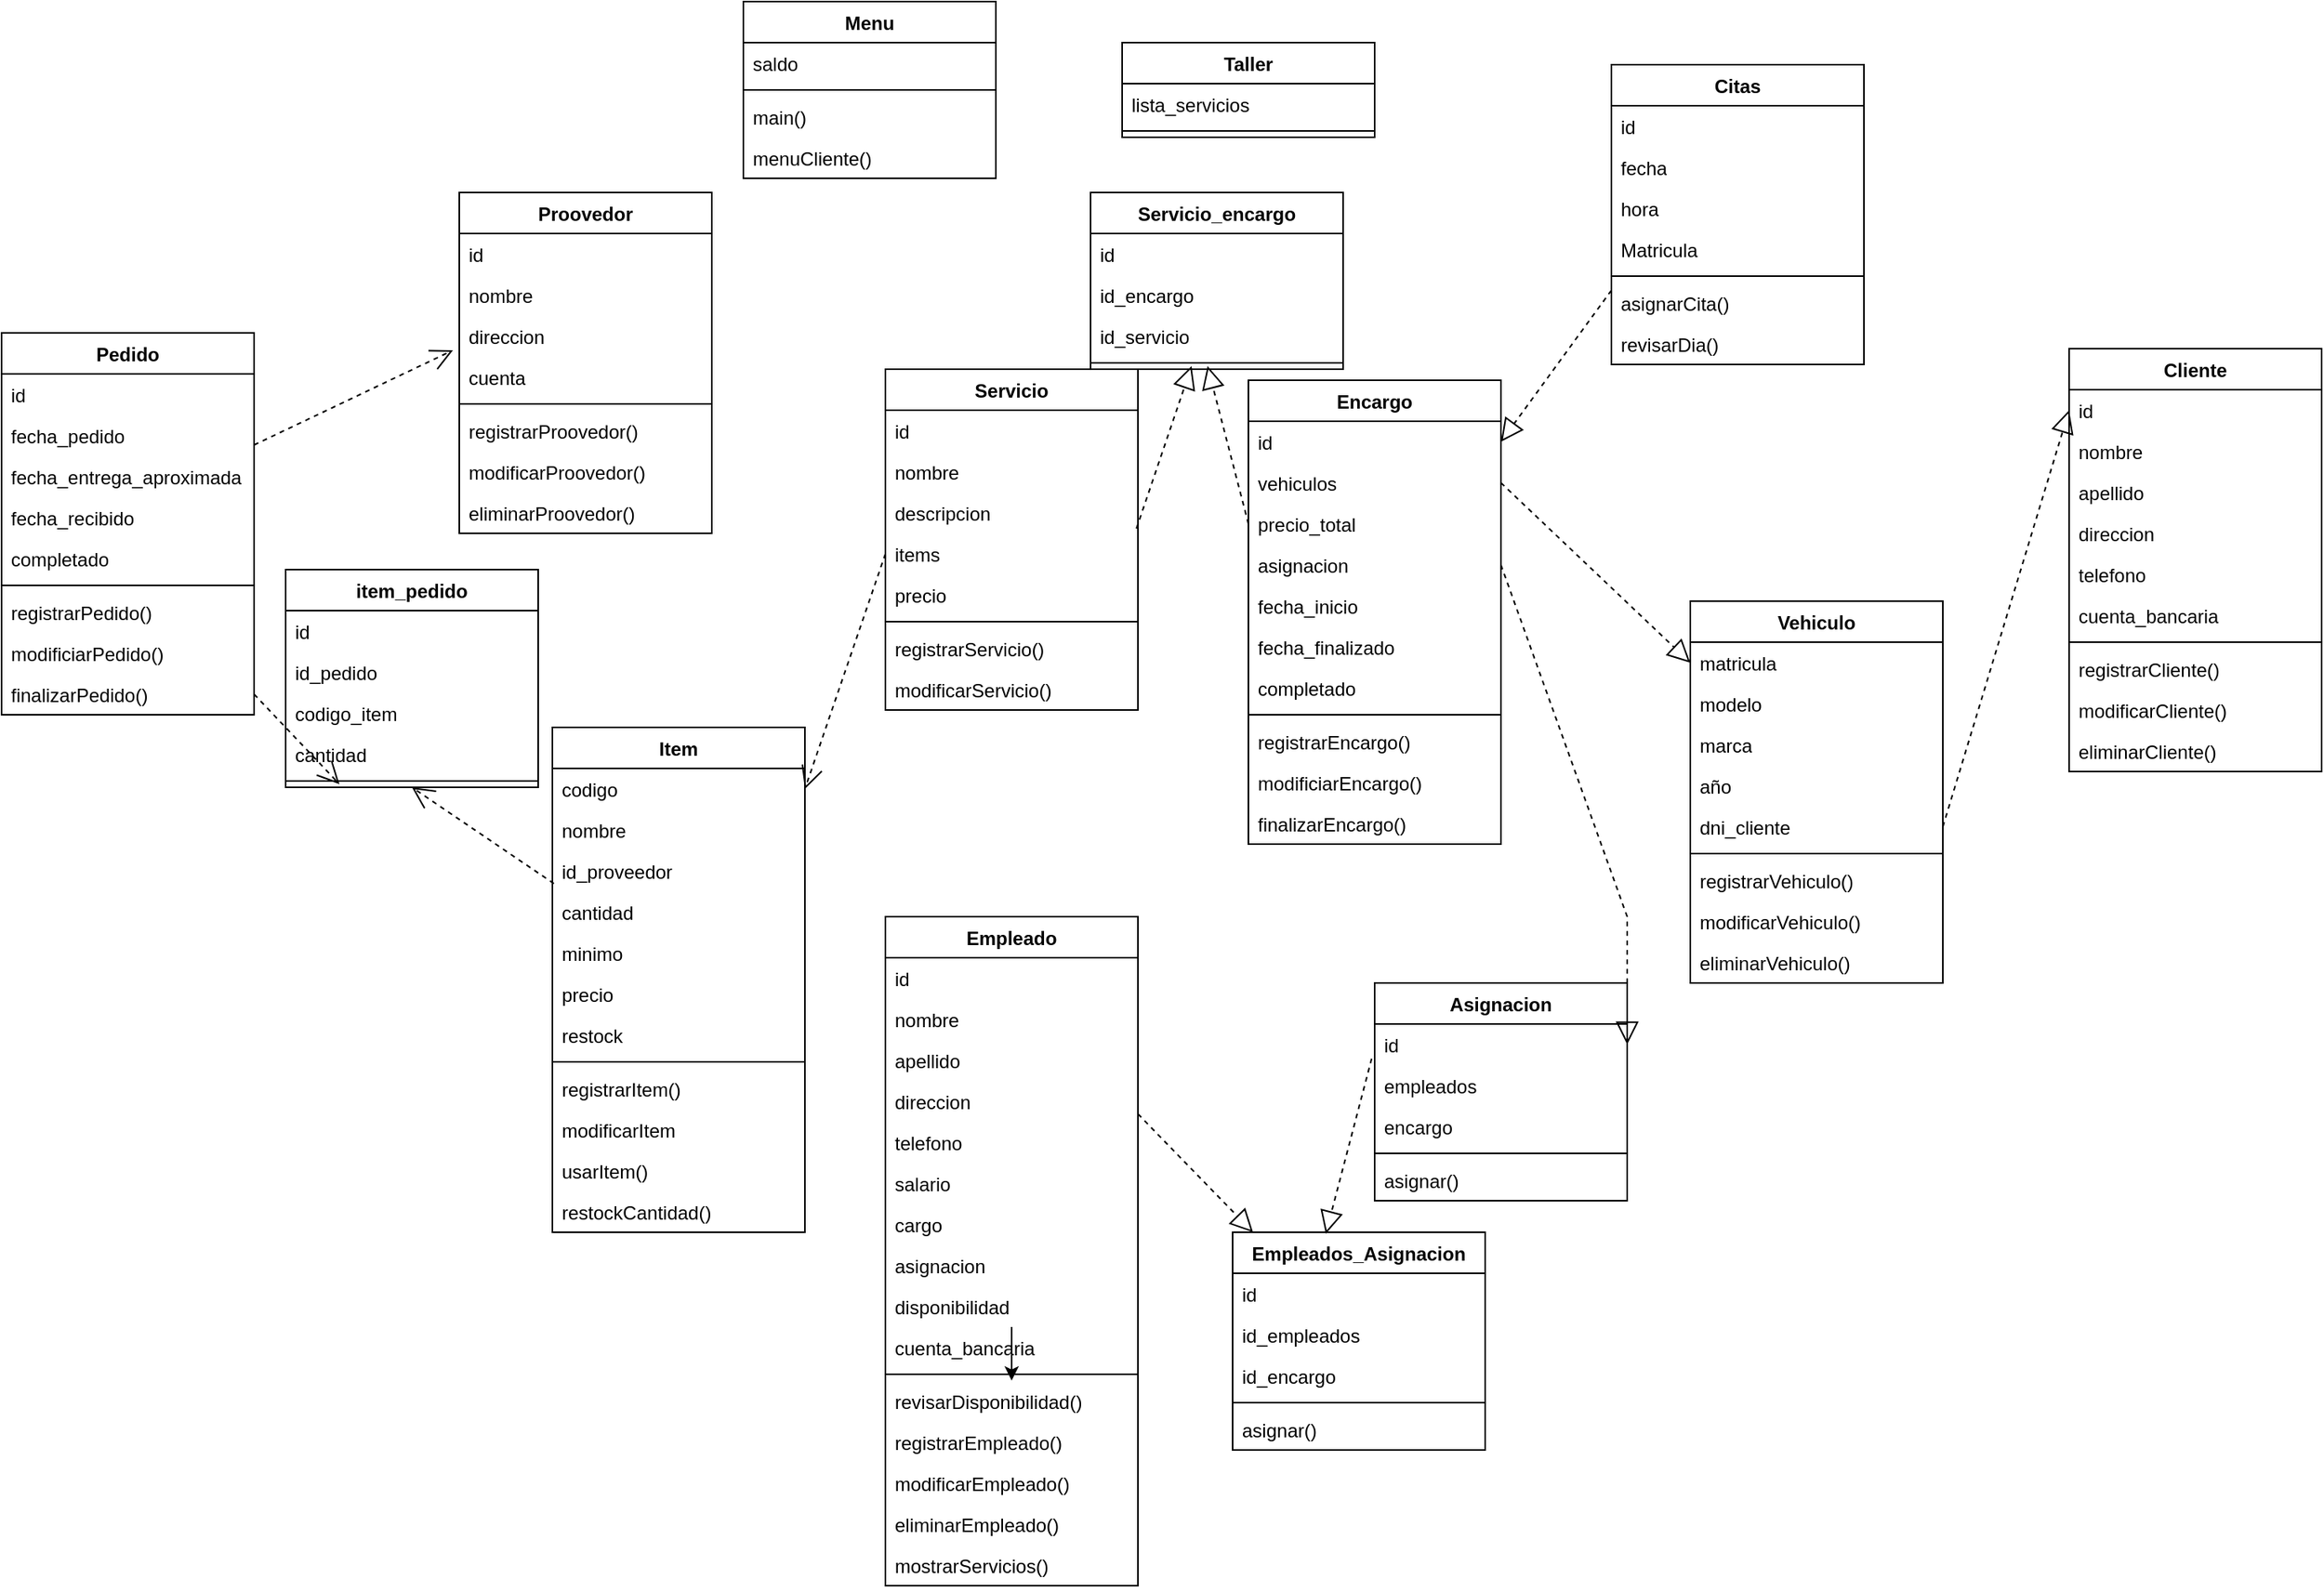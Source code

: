 <mxfile>
    <diagram name="Página-1" id="JYMBRxukb9sOUtLyIfKU">
        <mxGraphModel dx="1341" dy="1688" grid="1" gridSize="10" guides="1" tooltips="1" connect="1" arrows="1" fold="1" page="1" pageScale="1" pageWidth="850" pageHeight="1100" math="0" shadow="0">
            <root>
                <mxCell id="0"/>
                <mxCell id="1" parent="0"/>
                <mxCell id="yncLo9RyE75Em7LGXisN-21" value="Menu" style="swimlane;fontStyle=1;align=center;verticalAlign=top;childLayout=stackLayout;horizontal=1;startSize=26;horizontalStack=0;resizeParent=1;resizeParentMax=0;resizeLast=0;collapsible=1;marginBottom=0;whiteSpace=wrap;html=1;" parent="1" vertex="1">
                    <mxGeometry x="-350" y="-1040" width="160" height="112" as="geometry"/>
                </mxCell>
                <mxCell id="fqDdCBf73jsBkyuYo6UW-135" value="saldo" style="text;strokeColor=none;fillColor=none;align=left;verticalAlign=top;spacingLeft=4;spacingRight=4;overflow=hidden;rotatable=0;points=[[0,0.5],[1,0.5]];portConstraint=eastwest;whiteSpace=wrap;html=1;" parent="yncLo9RyE75Em7LGXisN-21" vertex="1">
                    <mxGeometry y="26" width="160" height="26" as="geometry"/>
                </mxCell>
                <mxCell id="yncLo9RyE75Em7LGXisN-24" value="" style="line;strokeWidth=1;fillColor=none;align=left;verticalAlign=middle;spacingTop=-1;spacingLeft=3;spacingRight=3;rotatable=0;labelPosition=right;points=[];portConstraint=eastwest;strokeColor=inherit;" parent="yncLo9RyE75Em7LGXisN-21" vertex="1">
                    <mxGeometry y="52" width="160" height="8" as="geometry"/>
                </mxCell>
                <mxCell id="v6XL6q0oTl_gwpQIpu0Y-4" value="main()" style="text;strokeColor=none;fillColor=none;align=left;verticalAlign=top;spacingLeft=4;spacingRight=4;overflow=hidden;rotatable=0;points=[[0,0.5],[1,0.5]];portConstraint=eastwest;whiteSpace=wrap;html=1;" parent="yncLo9RyE75Em7LGXisN-21" vertex="1">
                    <mxGeometry y="60" width="160" height="26" as="geometry"/>
                </mxCell>
                <mxCell id="fqDdCBf73jsBkyuYo6UW-13" value="menuCliente()" style="text;strokeColor=none;fillColor=none;align=left;verticalAlign=top;spacingLeft=4;spacingRight=4;overflow=hidden;rotatable=0;points=[[0,0.5],[1,0.5]];portConstraint=eastwest;whiteSpace=wrap;html=1;" parent="yncLo9RyE75Em7LGXisN-21" vertex="1">
                    <mxGeometry y="86" width="160" height="26" as="geometry"/>
                </mxCell>
                <mxCell id="fqDdCBf73jsBkyuYo6UW-1" value="Cliente" style="swimlane;fontStyle=1;align=center;verticalAlign=top;childLayout=stackLayout;horizontal=1;startSize=26;horizontalStack=0;resizeParent=1;resizeParentMax=0;resizeLast=0;collapsible=1;marginBottom=0;whiteSpace=wrap;html=1;" parent="1" vertex="1">
                    <mxGeometry x="490" y="-820" width="160" height="268" as="geometry"/>
                </mxCell>
                <mxCell id="fqDdCBf73jsBkyuYo6UW-4" value="id&lt;div&gt;&lt;br&gt;&lt;/div&gt;" style="text;strokeColor=none;fillColor=none;align=left;verticalAlign=top;spacingLeft=4;spacingRight=4;overflow=hidden;rotatable=0;points=[[0,0.5],[1,0.5]];portConstraint=eastwest;whiteSpace=wrap;html=1;" parent="fqDdCBf73jsBkyuYo6UW-1" vertex="1">
                    <mxGeometry y="26" width="160" height="26" as="geometry"/>
                </mxCell>
                <mxCell id="fqDdCBf73jsBkyuYo6UW-5" value="nombre" style="text;strokeColor=none;fillColor=none;align=left;verticalAlign=top;spacingLeft=4;spacingRight=4;overflow=hidden;rotatable=0;points=[[0,0.5],[1,0.5]];portConstraint=eastwest;whiteSpace=wrap;html=1;" parent="fqDdCBf73jsBkyuYo6UW-1" vertex="1">
                    <mxGeometry y="52" width="160" height="26" as="geometry"/>
                </mxCell>
                <mxCell id="fqDdCBf73jsBkyuYo6UW-6" value="apellido" style="text;strokeColor=none;fillColor=none;align=left;verticalAlign=top;spacingLeft=4;spacingRight=4;overflow=hidden;rotatable=0;points=[[0,0.5],[1,0.5]];portConstraint=eastwest;whiteSpace=wrap;html=1;" parent="fqDdCBf73jsBkyuYo6UW-1" vertex="1">
                    <mxGeometry y="78" width="160" height="26" as="geometry"/>
                </mxCell>
                <mxCell id="fqDdCBf73jsBkyuYo6UW-7" value="direccion" style="text;strokeColor=none;fillColor=none;align=left;verticalAlign=top;spacingLeft=4;spacingRight=4;overflow=hidden;rotatable=0;points=[[0,0.5],[1,0.5]];portConstraint=eastwest;whiteSpace=wrap;html=1;" parent="fqDdCBf73jsBkyuYo6UW-1" vertex="1">
                    <mxGeometry y="104" width="160" height="26" as="geometry"/>
                </mxCell>
                <mxCell id="fqDdCBf73jsBkyuYo6UW-8" value="telefono" style="text;strokeColor=none;fillColor=none;align=left;verticalAlign=top;spacingLeft=4;spacingRight=4;overflow=hidden;rotatable=0;points=[[0,0.5],[1,0.5]];portConstraint=eastwest;whiteSpace=wrap;html=1;" parent="fqDdCBf73jsBkyuYo6UW-1" vertex="1">
                    <mxGeometry y="130" width="160" height="26" as="geometry"/>
                </mxCell>
                <mxCell id="fqDdCBf73jsBkyuYo6UW-9" value="cuenta_bancaria" style="text;strokeColor=none;fillColor=none;align=left;verticalAlign=top;spacingLeft=4;spacingRight=4;overflow=hidden;rotatable=0;points=[[0,0.5],[1,0.5]];portConstraint=eastwest;whiteSpace=wrap;html=1;" parent="fqDdCBf73jsBkyuYo6UW-1" vertex="1">
                    <mxGeometry y="156" width="160" height="26" as="geometry"/>
                </mxCell>
                <mxCell id="fqDdCBf73jsBkyuYo6UW-2" value="" style="line;strokeWidth=1;fillColor=none;align=left;verticalAlign=middle;spacingTop=-1;spacingLeft=3;spacingRight=3;rotatable=0;labelPosition=right;points=[];portConstraint=eastwest;strokeColor=inherit;" parent="fqDdCBf73jsBkyuYo6UW-1" vertex="1">
                    <mxGeometry y="182" width="160" height="8" as="geometry"/>
                </mxCell>
                <mxCell id="fqDdCBf73jsBkyuYo6UW-3" value="registrarCliente()" style="text;strokeColor=none;fillColor=none;align=left;verticalAlign=top;spacingLeft=4;spacingRight=4;overflow=hidden;rotatable=0;points=[[0,0.5],[1,0.5]];portConstraint=eastwest;whiteSpace=wrap;html=1;" parent="fqDdCBf73jsBkyuYo6UW-1" vertex="1">
                    <mxGeometry y="190" width="160" height="26" as="geometry"/>
                </mxCell>
                <mxCell id="fqDdCBf73jsBkyuYo6UW-10" value="modificarCliente()" style="text;strokeColor=none;fillColor=none;align=left;verticalAlign=top;spacingLeft=4;spacingRight=4;overflow=hidden;rotatable=0;points=[[0,0.5],[1,0.5]];portConstraint=eastwest;whiteSpace=wrap;html=1;" parent="fqDdCBf73jsBkyuYo6UW-1" vertex="1">
                    <mxGeometry y="216" width="160" height="26" as="geometry"/>
                </mxCell>
                <mxCell id="fqDdCBf73jsBkyuYo6UW-11" value="eliminarCliente()" style="text;strokeColor=none;fillColor=none;align=left;verticalAlign=top;spacingLeft=4;spacingRight=4;overflow=hidden;rotatable=0;points=[[0,0.5],[1,0.5]];portConstraint=eastwest;whiteSpace=wrap;html=1;" parent="fqDdCBf73jsBkyuYo6UW-1" vertex="1">
                    <mxGeometry y="242" width="160" height="26" as="geometry"/>
                </mxCell>
                <mxCell id="fqDdCBf73jsBkyuYo6UW-15" value="Vehiculo" style="swimlane;fontStyle=1;align=center;verticalAlign=top;childLayout=stackLayout;horizontal=1;startSize=26;horizontalStack=0;resizeParent=1;resizeParentMax=0;resizeLast=0;collapsible=1;marginBottom=0;whiteSpace=wrap;html=1;" parent="1" vertex="1">
                    <mxGeometry x="250" y="-660" width="160" height="242" as="geometry"/>
                </mxCell>
                <mxCell id="fqDdCBf73jsBkyuYo6UW-19" value="matricula" style="text;strokeColor=none;fillColor=none;align=left;verticalAlign=top;spacingLeft=4;spacingRight=4;overflow=hidden;rotatable=0;points=[[0,0.5],[1,0.5]];portConstraint=eastwest;whiteSpace=wrap;html=1;" parent="fqDdCBf73jsBkyuYo6UW-15" vertex="1">
                    <mxGeometry y="26" width="160" height="26" as="geometry"/>
                </mxCell>
                <mxCell id="fqDdCBf73jsBkyuYo6UW-17" value="modelo" style="text;strokeColor=none;fillColor=none;align=left;verticalAlign=top;spacingLeft=4;spacingRight=4;overflow=hidden;rotatable=0;points=[[0,0.5],[1,0.5]];portConstraint=eastwest;whiteSpace=wrap;html=1;" parent="fqDdCBf73jsBkyuYo6UW-15" vertex="1">
                    <mxGeometry y="52" width="160" height="26" as="geometry"/>
                </mxCell>
                <mxCell id="fqDdCBf73jsBkyuYo6UW-18" value="marca" style="text;strokeColor=none;fillColor=none;align=left;verticalAlign=top;spacingLeft=4;spacingRight=4;overflow=hidden;rotatable=0;points=[[0,0.5],[1,0.5]];portConstraint=eastwest;whiteSpace=wrap;html=1;" parent="fqDdCBf73jsBkyuYo6UW-15" vertex="1">
                    <mxGeometry y="78" width="160" height="26" as="geometry"/>
                </mxCell>
                <mxCell id="fqDdCBf73jsBkyuYo6UW-20" value="año" style="text;strokeColor=none;fillColor=none;align=left;verticalAlign=top;spacingLeft=4;spacingRight=4;overflow=hidden;rotatable=0;points=[[0,0.5],[1,0.5]];portConstraint=eastwest;whiteSpace=wrap;html=1;" parent="fqDdCBf73jsBkyuYo6UW-15" vertex="1">
                    <mxGeometry y="104" width="160" height="26" as="geometry"/>
                </mxCell>
                <mxCell id="fqDdCBf73jsBkyuYo6UW-21" value="dni_cliente" style="text;strokeColor=none;fillColor=none;align=left;verticalAlign=top;spacingLeft=4;spacingRight=4;overflow=hidden;rotatable=0;points=[[0,0.5],[1,0.5]];portConstraint=eastwest;whiteSpace=wrap;html=1;" parent="fqDdCBf73jsBkyuYo6UW-15" vertex="1">
                    <mxGeometry y="130" width="160" height="26" as="geometry"/>
                </mxCell>
                <mxCell id="fqDdCBf73jsBkyuYo6UW-22" value="" style="line;strokeWidth=1;fillColor=none;align=left;verticalAlign=middle;spacingTop=-1;spacingLeft=3;spacingRight=3;rotatable=0;labelPosition=right;points=[];portConstraint=eastwest;strokeColor=inherit;" parent="fqDdCBf73jsBkyuYo6UW-15" vertex="1">
                    <mxGeometry y="156" width="160" height="8" as="geometry"/>
                </mxCell>
                <mxCell id="fqDdCBf73jsBkyuYo6UW-23" value="registrarVehiculo()" style="text;strokeColor=none;fillColor=none;align=left;verticalAlign=top;spacingLeft=4;spacingRight=4;overflow=hidden;rotatable=0;points=[[0,0.5],[1,0.5]];portConstraint=eastwest;whiteSpace=wrap;html=1;" parent="fqDdCBf73jsBkyuYo6UW-15" vertex="1">
                    <mxGeometry y="164" width="160" height="26" as="geometry"/>
                </mxCell>
                <mxCell id="fqDdCBf73jsBkyuYo6UW-24" value="modificarVehiculo()" style="text;strokeColor=none;fillColor=none;align=left;verticalAlign=top;spacingLeft=4;spacingRight=4;overflow=hidden;rotatable=0;points=[[0,0.5],[1,0.5]];portConstraint=eastwest;whiteSpace=wrap;html=1;" parent="fqDdCBf73jsBkyuYo6UW-15" vertex="1">
                    <mxGeometry y="190" width="160" height="26" as="geometry"/>
                </mxCell>
                <mxCell id="fqDdCBf73jsBkyuYo6UW-25" value="eliminarVehiculo()" style="text;strokeColor=none;fillColor=none;align=left;verticalAlign=top;spacingLeft=4;spacingRight=4;overflow=hidden;rotatable=0;points=[[0,0.5],[1,0.5]];portConstraint=eastwest;whiteSpace=wrap;html=1;" parent="fqDdCBf73jsBkyuYo6UW-15" vertex="1">
                    <mxGeometry y="216" width="160" height="26" as="geometry"/>
                </mxCell>
                <mxCell id="fqDdCBf73jsBkyuYo6UW-26" value="Servicio" style="swimlane;fontStyle=1;align=center;verticalAlign=top;childLayout=stackLayout;horizontal=1;startSize=26;horizontalStack=0;resizeParent=1;resizeParentMax=0;resizeLast=0;collapsible=1;marginBottom=0;whiteSpace=wrap;html=1;" parent="1" vertex="1">
                    <mxGeometry x="-260" y="-807" width="160" height="216" as="geometry"/>
                </mxCell>
                <mxCell id="fqDdCBf73jsBkyuYo6UW-27" value="id" style="text;strokeColor=none;fillColor=none;align=left;verticalAlign=top;spacingLeft=4;spacingRight=4;overflow=hidden;rotatable=0;points=[[0,0.5],[1,0.5]];portConstraint=eastwest;whiteSpace=wrap;html=1;" parent="fqDdCBf73jsBkyuYo6UW-26" vertex="1">
                    <mxGeometry y="26" width="160" height="26" as="geometry"/>
                </mxCell>
                <mxCell id="fqDdCBf73jsBkyuYo6UW-101" value="nombre" style="text;strokeColor=none;fillColor=none;align=left;verticalAlign=top;spacingLeft=4;spacingRight=4;overflow=hidden;rotatable=0;points=[[0,0.5],[1,0.5]];portConstraint=eastwest;whiteSpace=wrap;html=1;" parent="fqDdCBf73jsBkyuYo6UW-26" vertex="1">
                    <mxGeometry y="52" width="160" height="26" as="geometry"/>
                </mxCell>
                <mxCell id="fqDdCBf73jsBkyuYo6UW-102" value="descripcion" style="text;strokeColor=none;fillColor=none;align=left;verticalAlign=top;spacingLeft=4;spacingRight=4;overflow=hidden;rotatable=0;points=[[0,0.5],[1,0.5]];portConstraint=eastwest;whiteSpace=wrap;html=1;" parent="fqDdCBf73jsBkyuYo6UW-26" vertex="1">
                    <mxGeometry y="78" width="160" height="26" as="geometry"/>
                </mxCell>
                <mxCell id="fqDdCBf73jsBkyuYo6UW-56" value="items" style="text;strokeColor=none;fillColor=none;align=left;verticalAlign=top;spacingLeft=4;spacingRight=4;overflow=hidden;rotatable=0;points=[[0,0.5],[1,0.5]];portConstraint=eastwest;whiteSpace=wrap;html=1;" parent="fqDdCBf73jsBkyuYo6UW-26" vertex="1">
                    <mxGeometry y="104" width="160" height="26" as="geometry"/>
                </mxCell>
                <mxCell id="fqDdCBf73jsBkyuYo6UW-103" value="precio" style="text;strokeColor=none;fillColor=none;align=left;verticalAlign=top;spacingLeft=4;spacingRight=4;overflow=hidden;rotatable=0;points=[[0,0.5],[1,0.5]];portConstraint=eastwest;whiteSpace=wrap;html=1;" parent="fqDdCBf73jsBkyuYo6UW-26" vertex="1">
                    <mxGeometry y="130" width="160" height="26" as="geometry"/>
                </mxCell>
                <mxCell id="fqDdCBf73jsBkyuYo6UW-32" value="" style="line;strokeWidth=1;fillColor=none;align=left;verticalAlign=middle;spacingTop=-1;spacingLeft=3;spacingRight=3;rotatable=0;labelPosition=right;points=[];portConstraint=eastwest;strokeColor=inherit;" parent="fqDdCBf73jsBkyuYo6UW-26" vertex="1">
                    <mxGeometry y="156" width="160" height="8" as="geometry"/>
                </mxCell>
                <mxCell id="fqDdCBf73jsBkyuYo6UW-33" value="registrarServicio()" style="text;strokeColor=none;fillColor=none;align=left;verticalAlign=top;spacingLeft=4;spacingRight=4;overflow=hidden;rotatable=0;points=[[0,0.5],[1,0.5]];portConstraint=eastwest;whiteSpace=wrap;html=1;" parent="fqDdCBf73jsBkyuYo6UW-26" vertex="1">
                    <mxGeometry y="164" width="160" height="26" as="geometry"/>
                </mxCell>
                <mxCell id="fqDdCBf73jsBkyuYo6UW-34" value="modificarServicio()" style="text;strokeColor=none;fillColor=none;align=left;verticalAlign=top;spacingLeft=4;spacingRight=4;overflow=hidden;rotatable=0;points=[[0,0.5],[1,0.5]];portConstraint=eastwest;whiteSpace=wrap;html=1;" parent="fqDdCBf73jsBkyuYo6UW-26" vertex="1">
                    <mxGeometry y="190" width="160" height="26" as="geometry"/>
                </mxCell>
                <mxCell id="fqDdCBf73jsBkyuYo6UW-42" value="" style="endArrow=block;dashed=1;endFill=0;endSize=12;html=1;rounded=0;entryX=0;entryY=0.5;entryDx=0;entryDy=0;exitX=1;exitY=0.5;exitDx=0;exitDy=0;" parent="1" source="fqDdCBf73jsBkyuYo6UW-104" target="fqDdCBf73jsBkyuYo6UW-19" edge="1">
                    <mxGeometry width="160" relative="1" as="geometry">
                        <mxPoint x="170" y="-760" as="sourcePoint"/>
                        <mxPoint x="250" y="-210" as="targetPoint"/>
                    </mxGeometry>
                </mxCell>
                <mxCell id="fqDdCBf73jsBkyuYo6UW-43" value="" style="endArrow=block;dashed=1;endFill=0;endSize=12;html=1;rounded=0;entryX=0;entryY=0.5;entryDx=0;entryDy=0;exitX=1;exitY=0.5;exitDx=0;exitDy=0;" parent="1" source="fqDdCBf73jsBkyuYo6UW-21" target="fqDdCBf73jsBkyuYo6UW-4" edge="1">
                    <mxGeometry width="160" relative="1" as="geometry">
                        <mxPoint x="190" y="-305" as="sourcePoint"/>
                        <mxPoint x="290" y="-431" as="targetPoint"/>
                    </mxGeometry>
                </mxCell>
                <mxCell id="fqDdCBf73jsBkyuYo6UW-44" value="Item" style="swimlane;fontStyle=1;align=center;verticalAlign=top;childLayout=stackLayout;horizontal=1;startSize=26;horizontalStack=0;resizeParent=1;resizeParentMax=0;resizeLast=0;collapsible=1;marginBottom=0;whiteSpace=wrap;html=1;" parent="1" vertex="1">
                    <mxGeometry x="-471" y="-580" width="160" height="320" as="geometry"/>
                </mxCell>
                <mxCell id="fqDdCBf73jsBkyuYo6UW-46" value="codigo" style="text;strokeColor=none;fillColor=none;align=left;verticalAlign=top;spacingLeft=4;spacingRight=4;overflow=hidden;rotatable=0;points=[[0,0.5],[1,0.5]];portConstraint=eastwest;whiteSpace=wrap;html=1;" parent="fqDdCBf73jsBkyuYo6UW-44" vertex="1">
                    <mxGeometry y="26" width="160" height="26" as="geometry"/>
                </mxCell>
                <mxCell id="fqDdCBf73jsBkyuYo6UW-47" value="nombre" style="text;strokeColor=none;fillColor=none;align=left;verticalAlign=top;spacingLeft=4;spacingRight=4;overflow=hidden;rotatable=0;points=[[0,0.5],[1,0.5]];portConstraint=eastwest;whiteSpace=wrap;html=1;" parent="fqDdCBf73jsBkyuYo6UW-44" vertex="1">
                    <mxGeometry y="52" width="160" height="26" as="geometry"/>
                </mxCell>
                <mxCell id="fqDdCBf73jsBkyuYo6UW-150" value="id_proveedor" style="text;strokeColor=none;fillColor=none;align=left;verticalAlign=top;spacingLeft=4;spacingRight=4;overflow=hidden;rotatable=0;points=[[0,0.5],[1,0.5]];portConstraint=eastwest;whiteSpace=wrap;html=1;" parent="fqDdCBf73jsBkyuYo6UW-44" vertex="1">
                    <mxGeometry y="78" width="160" height="26" as="geometry"/>
                </mxCell>
                <mxCell id="fqDdCBf73jsBkyuYo6UW-49" value="cantidad" style="text;strokeColor=none;fillColor=none;align=left;verticalAlign=top;spacingLeft=4;spacingRight=4;overflow=hidden;rotatable=0;points=[[0,0.5],[1,0.5]];portConstraint=eastwest;whiteSpace=wrap;html=1;" parent="fqDdCBf73jsBkyuYo6UW-44" vertex="1">
                    <mxGeometry y="104" width="160" height="26" as="geometry"/>
                </mxCell>
                <mxCell id="fqDdCBf73jsBkyuYo6UW-50" value="minimo" style="text;strokeColor=none;fillColor=none;align=left;verticalAlign=top;spacingLeft=4;spacingRight=4;overflow=hidden;rotatable=0;points=[[0,0.5],[1,0.5]];portConstraint=eastwest;whiteSpace=wrap;html=1;" parent="fqDdCBf73jsBkyuYo6UW-44" vertex="1">
                    <mxGeometry y="130" width="160" height="26" as="geometry"/>
                </mxCell>
                <mxCell id="26" value="precio" style="text;strokeColor=none;fillColor=none;align=left;verticalAlign=top;spacingLeft=4;spacingRight=4;overflow=hidden;rotatable=0;points=[[0,0.5],[1,0.5]];portConstraint=eastwest;whiteSpace=wrap;html=1;" parent="fqDdCBf73jsBkyuYo6UW-44" vertex="1">
                    <mxGeometry y="156" width="160" height="26" as="geometry"/>
                </mxCell>
                <mxCell id="fqDdCBf73jsBkyuYo6UW-51" value="restock" style="text;strokeColor=none;fillColor=none;align=left;verticalAlign=top;spacingLeft=4;spacingRight=4;overflow=hidden;rotatable=0;points=[[0,0.5],[1,0.5]];portConstraint=eastwest;whiteSpace=wrap;html=1;" parent="fqDdCBf73jsBkyuYo6UW-44" vertex="1">
                    <mxGeometry y="182" width="160" height="26" as="geometry"/>
                </mxCell>
                <mxCell id="fqDdCBf73jsBkyuYo6UW-52" value="" style="line;strokeWidth=1;fillColor=none;align=left;verticalAlign=middle;spacingTop=-1;spacingLeft=3;spacingRight=3;rotatable=0;labelPosition=right;points=[];portConstraint=eastwest;strokeColor=inherit;" parent="fqDdCBf73jsBkyuYo6UW-44" vertex="1">
                    <mxGeometry y="208" width="160" height="8" as="geometry"/>
                </mxCell>
                <mxCell id="fqDdCBf73jsBkyuYo6UW-53" value="registrarItem()" style="text;strokeColor=none;fillColor=none;align=left;verticalAlign=top;spacingLeft=4;spacingRight=4;overflow=hidden;rotatable=0;points=[[0,0.5],[1,0.5]];portConstraint=eastwest;whiteSpace=wrap;html=1;" parent="fqDdCBf73jsBkyuYo6UW-44" vertex="1">
                    <mxGeometry y="216" width="160" height="26" as="geometry"/>
                </mxCell>
                <mxCell id="fqDdCBf73jsBkyuYo6UW-54" value="modificarItem" style="text;strokeColor=none;fillColor=none;align=left;verticalAlign=top;spacingLeft=4;spacingRight=4;overflow=hidden;rotatable=0;points=[[0,0.5],[1,0.5]];portConstraint=eastwest;whiteSpace=wrap;html=1;" parent="fqDdCBf73jsBkyuYo6UW-44" vertex="1">
                    <mxGeometry y="242" width="160" height="26" as="geometry"/>
                </mxCell>
                <mxCell id="fqDdCBf73jsBkyuYo6UW-55" value="usarItem()" style="text;strokeColor=none;fillColor=none;align=left;verticalAlign=top;spacingLeft=4;spacingRight=4;overflow=hidden;rotatable=0;points=[[0,0.5],[1,0.5]];portConstraint=eastwest;whiteSpace=wrap;html=1;" parent="fqDdCBf73jsBkyuYo6UW-44" vertex="1">
                    <mxGeometry y="268" width="160" height="26" as="geometry"/>
                </mxCell>
                <mxCell id="fqDdCBf73jsBkyuYo6UW-57" value="restockCantidad()" style="text;strokeColor=none;fillColor=none;align=left;verticalAlign=top;spacingLeft=4;spacingRight=4;overflow=hidden;rotatable=0;points=[[0,0.5],[1,0.5]];portConstraint=eastwest;whiteSpace=wrap;html=1;" parent="fqDdCBf73jsBkyuYo6UW-44" vertex="1">
                    <mxGeometry y="294" width="160" height="26" as="geometry"/>
                </mxCell>
                <mxCell id="fqDdCBf73jsBkyuYo6UW-58" value="" style="endArrow=open;endSize=12;dashed=1;html=1;rounded=0;exitX=0;exitY=0.5;exitDx=0;exitDy=0;entryX=1;entryY=0.5;entryDx=0;entryDy=0;" parent="1" source="fqDdCBf73jsBkyuYo6UW-56" target="fqDdCBf73jsBkyuYo6UW-46" edge="1">
                    <mxGeometry width="160" relative="1" as="geometry">
                        <mxPoint x="-230" y="-400" as="sourcePoint"/>
                        <mxPoint x="-130" y="-590" as="targetPoint"/>
                    </mxGeometry>
                </mxCell>
                <mxCell id="fqDdCBf73jsBkyuYo6UW-59" value="Empleado" style="swimlane;fontStyle=1;align=center;verticalAlign=top;childLayout=stackLayout;horizontal=1;startSize=26;horizontalStack=0;resizeParent=1;resizeParentMax=0;resizeLast=0;collapsible=1;marginBottom=0;whiteSpace=wrap;html=1;" parent="1" vertex="1">
                    <mxGeometry x="-260" y="-460" width="160" height="424" as="geometry"/>
                </mxCell>
                <mxCell id="fqDdCBf73jsBkyuYo6UW-60" value="id&lt;div&gt;&lt;br&gt;&lt;/div&gt;" style="text;strokeColor=none;fillColor=none;align=left;verticalAlign=top;spacingLeft=4;spacingRight=4;overflow=hidden;rotatable=0;points=[[0,0.5],[1,0.5]];portConstraint=eastwest;whiteSpace=wrap;html=1;" parent="fqDdCBf73jsBkyuYo6UW-59" vertex="1">
                    <mxGeometry y="26" width="160" height="26" as="geometry"/>
                </mxCell>
                <mxCell id="fqDdCBf73jsBkyuYo6UW-61" value="nombre" style="text;strokeColor=none;fillColor=none;align=left;verticalAlign=top;spacingLeft=4;spacingRight=4;overflow=hidden;rotatable=0;points=[[0,0.5],[1,0.5]];portConstraint=eastwest;whiteSpace=wrap;html=1;" parent="fqDdCBf73jsBkyuYo6UW-59" vertex="1">
                    <mxGeometry y="52" width="160" height="26" as="geometry"/>
                </mxCell>
                <mxCell id="fqDdCBf73jsBkyuYo6UW-62" value="apellido" style="text;strokeColor=none;fillColor=none;align=left;verticalAlign=top;spacingLeft=4;spacingRight=4;overflow=hidden;rotatable=0;points=[[0,0.5],[1,0.5]];portConstraint=eastwest;whiteSpace=wrap;html=1;" parent="fqDdCBf73jsBkyuYo6UW-59" vertex="1">
                    <mxGeometry y="78" width="160" height="26" as="geometry"/>
                </mxCell>
                <mxCell id="fqDdCBf73jsBkyuYo6UW-63" value="direccion" style="text;strokeColor=none;fillColor=none;align=left;verticalAlign=top;spacingLeft=4;spacingRight=4;overflow=hidden;rotatable=0;points=[[0,0.5],[1,0.5]];portConstraint=eastwest;whiteSpace=wrap;html=1;" parent="fqDdCBf73jsBkyuYo6UW-59" vertex="1">
                    <mxGeometry y="104" width="160" height="26" as="geometry"/>
                </mxCell>
                <mxCell id="fqDdCBf73jsBkyuYo6UW-64" value="telefono" style="text;strokeColor=none;fillColor=none;align=left;verticalAlign=top;spacingLeft=4;spacingRight=4;overflow=hidden;rotatable=0;points=[[0,0.5],[1,0.5]];portConstraint=eastwest;whiteSpace=wrap;html=1;" parent="fqDdCBf73jsBkyuYo6UW-59" vertex="1">
                    <mxGeometry y="130" width="160" height="26" as="geometry"/>
                </mxCell>
                <mxCell id="fqDdCBf73jsBkyuYo6UW-71" value="salario" style="text;strokeColor=none;fillColor=none;align=left;verticalAlign=top;spacingLeft=4;spacingRight=4;overflow=hidden;rotatable=0;points=[[0,0.5],[1,0.5]];portConstraint=eastwest;whiteSpace=wrap;html=1;" parent="fqDdCBf73jsBkyuYo6UW-59" vertex="1">
                    <mxGeometry y="156" width="160" height="26" as="geometry"/>
                </mxCell>
                <mxCell id="fqDdCBf73jsBkyuYo6UW-65" value="cargo" style="text;strokeColor=none;fillColor=none;align=left;verticalAlign=top;spacingLeft=4;spacingRight=4;overflow=hidden;rotatable=0;points=[[0,0.5],[1,0.5]];portConstraint=eastwest;whiteSpace=wrap;html=1;" parent="fqDdCBf73jsBkyuYo6UW-59" vertex="1">
                    <mxGeometry y="182" width="160" height="26" as="geometry"/>
                </mxCell>
                <mxCell id="fqDdCBf73jsBkyuYo6UW-70" value="asignacion" style="text;strokeColor=none;fillColor=none;align=left;verticalAlign=top;spacingLeft=4;spacingRight=4;overflow=hidden;rotatable=0;points=[[0,0.5],[1,0.5]];portConstraint=eastwest;whiteSpace=wrap;html=1;" parent="fqDdCBf73jsBkyuYo6UW-59" vertex="1">
                    <mxGeometry y="208" width="160" height="26" as="geometry"/>
                </mxCell>
                <mxCell id="2" value="" style="edgeStyle=none;html=1;" parent="fqDdCBf73jsBkyuYo6UW-59" source="fqDdCBf73jsBkyuYo6UW-137" target="fqDdCBf73jsBkyuYo6UW-140" edge="1">
                    <mxGeometry relative="1" as="geometry"/>
                </mxCell>
                <mxCell id="fqDdCBf73jsBkyuYo6UW-137" value="disponibilidad" style="text;strokeColor=none;fillColor=none;align=left;verticalAlign=top;spacingLeft=4;spacingRight=4;overflow=hidden;rotatable=0;points=[[0,0.5],[1,0.5]];portConstraint=eastwest;whiteSpace=wrap;html=1;" parent="fqDdCBf73jsBkyuYo6UW-59" vertex="1">
                    <mxGeometry y="234" width="160" height="26" as="geometry"/>
                </mxCell>
                <mxCell id="3" value="cuenta_bancaria" style="text;strokeColor=none;fillColor=none;align=left;verticalAlign=top;spacingLeft=4;spacingRight=4;overflow=hidden;rotatable=0;points=[[0,0.5],[1,0.5]];portConstraint=eastwest;whiteSpace=wrap;html=1;" parent="fqDdCBf73jsBkyuYo6UW-59" vertex="1">
                    <mxGeometry y="260" width="160" height="26" as="geometry"/>
                </mxCell>
                <mxCell id="fqDdCBf73jsBkyuYo6UW-66" value="" style="line;strokeWidth=1;fillColor=none;align=left;verticalAlign=middle;spacingTop=-1;spacingLeft=3;spacingRight=3;rotatable=0;labelPosition=right;points=[];portConstraint=eastwest;strokeColor=inherit;" parent="fqDdCBf73jsBkyuYo6UW-59" vertex="1">
                    <mxGeometry y="286" width="160" height="8" as="geometry"/>
                </mxCell>
                <mxCell id="fqDdCBf73jsBkyuYo6UW-140" value="revisarDisponibilidad()" style="text;strokeColor=none;fillColor=none;align=left;verticalAlign=top;spacingLeft=4;spacingRight=4;overflow=hidden;rotatable=0;points=[[0,0.5],[1,0.5]];portConstraint=eastwest;whiteSpace=wrap;html=1;" parent="fqDdCBf73jsBkyuYo6UW-59" vertex="1">
                    <mxGeometry y="294" width="160" height="26" as="geometry"/>
                </mxCell>
                <mxCell id="fqDdCBf73jsBkyuYo6UW-67" value="registrarEmpleado()" style="text;strokeColor=none;fillColor=none;align=left;verticalAlign=top;spacingLeft=4;spacingRight=4;overflow=hidden;rotatable=0;points=[[0,0.5],[1,0.5]];portConstraint=eastwest;whiteSpace=wrap;html=1;" parent="fqDdCBf73jsBkyuYo6UW-59" vertex="1">
                    <mxGeometry y="320" width="160" height="26" as="geometry"/>
                </mxCell>
                <mxCell id="fqDdCBf73jsBkyuYo6UW-68" value="modificarEmpleado()" style="text;strokeColor=none;fillColor=none;align=left;verticalAlign=top;spacingLeft=4;spacingRight=4;overflow=hidden;rotatable=0;points=[[0,0.5],[1,0.5]];portConstraint=eastwest;whiteSpace=wrap;html=1;" parent="fqDdCBf73jsBkyuYo6UW-59" vertex="1">
                    <mxGeometry y="346" width="160" height="26" as="geometry"/>
                </mxCell>
                <mxCell id="fqDdCBf73jsBkyuYo6UW-69" value="eliminarEmpleado()" style="text;strokeColor=none;fillColor=none;align=left;verticalAlign=top;spacingLeft=4;spacingRight=4;overflow=hidden;rotatable=0;points=[[0,0.5],[1,0.5]];portConstraint=eastwest;whiteSpace=wrap;html=1;" parent="fqDdCBf73jsBkyuYo6UW-59" vertex="1">
                    <mxGeometry y="372" width="160" height="26" as="geometry"/>
                </mxCell>
                <mxCell id="fqDdCBf73jsBkyuYo6UW-72" value="mostrarServicios()" style="text;strokeColor=none;fillColor=none;align=left;verticalAlign=top;spacingLeft=4;spacingRight=4;overflow=hidden;rotatable=0;points=[[0,0.5],[1,0.5]];portConstraint=eastwest;whiteSpace=wrap;html=1;" parent="fqDdCBf73jsBkyuYo6UW-59" vertex="1">
                    <mxGeometry y="398" width="160" height="26" as="geometry"/>
                </mxCell>
                <mxCell id="fqDdCBf73jsBkyuYo6UW-73" value="Asignacion" style="swimlane;fontStyle=1;align=center;verticalAlign=top;childLayout=stackLayout;horizontal=1;startSize=26;horizontalStack=0;resizeParent=1;resizeParentMax=0;resizeLast=0;collapsible=1;marginBottom=0;whiteSpace=wrap;html=1;" parent="1" vertex="1">
                    <mxGeometry x="50" y="-418" width="160" height="138" as="geometry"/>
                </mxCell>
                <mxCell id="fqDdCBf73jsBkyuYo6UW-74" value="id&lt;div&gt;&lt;br&gt;&lt;/div&gt;" style="text;strokeColor=none;fillColor=none;align=left;verticalAlign=top;spacingLeft=4;spacingRight=4;overflow=hidden;rotatable=0;points=[[0,0.5],[1,0.5]];portConstraint=eastwest;whiteSpace=wrap;html=1;" parent="fqDdCBf73jsBkyuYo6UW-73" vertex="1">
                    <mxGeometry y="26" width="160" height="26" as="geometry"/>
                </mxCell>
                <mxCell id="fqDdCBf73jsBkyuYo6UW-75" value="empleados" style="text;strokeColor=none;fillColor=none;align=left;verticalAlign=top;spacingLeft=4;spacingRight=4;overflow=hidden;rotatable=0;points=[[0,0.5],[1,0.5]];portConstraint=eastwest;whiteSpace=wrap;html=1;" parent="fqDdCBf73jsBkyuYo6UW-73" vertex="1">
                    <mxGeometry y="52" width="160" height="26" as="geometry"/>
                </mxCell>
                <mxCell id="fqDdCBf73jsBkyuYo6UW-77" value="encargo" style="text;strokeColor=none;fillColor=none;align=left;verticalAlign=top;spacingLeft=4;spacingRight=4;overflow=hidden;rotatable=0;points=[[0,0.5],[1,0.5]];portConstraint=eastwest;whiteSpace=wrap;html=1;" parent="fqDdCBf73jsBkyuYo6UW-73" vertex="1">
                    <mxGeometry y="78" width="160" height="26" as="geometry"/>
                </mxCell>
                <mxCell id="fqDdCBf73jsBkyuYo6UW-80" value="" style="line;strokeWidth=1;fillColor=none;align=left;verticalAlign=middle;spacingTop=-1;spacingLeft=3;spacingRight=3;rotatable=0;labelPosition=right;points=[];portConstraint=eastwest;strokeColor=inherit;" parent="fqDdCBf73jsBkyuYo6UW-73" vertex="1">
                    <mxGeometry y="104" width="160" height="8" as="geometry"/>
                </mxCell>
                <mxCell id="fqDdCBf73jsBkyuYo6UW-108" value="asignar()" style="text;strokeColor=none;fillColor=none;align=left;verticalAlign=top;spacingLeft=4;spacingRight=4;overflow=hidden;rotatable=0;points=[[0,0.5],[1,0.5]];portConstraint=eastwest;whiteSpace=wrap;html=1;" parent="fqDdCBf73jsBkyuYo6UW-73" vertex="1">
                    <mxGeometry y="112" width="160" height="26" as="geometry"/>
                </mxCell>
                <mxCell id="fqDdCBf73jsBkyuYo6UW-84" value="Encargo" style="swimlane;fontStyle=1;align=center;verticalAlign=top;childLayout=stackLayout;horizontal=1;startSize=26;horizontalStack=0;resizeParent=1;resizeParentMax=0;resizeLast=0;collapsible=1;marginBottom=0;whiteSpace=wrap;html=1;" parent="1" vertex="1">
                    <mxGeometry x="-30" y="-800" width="160" height="294" as="geometry"/>
                </mxCell>
                <mxCell id="fqDdCBf73jsBkyuYo6UW-85" value="id" style="text;strokeColor=none;fillColor=none;align=left;verticalAlign=top;spacingLeft=4;spacingRight=4;overflow=hidden;rotatable=0;points=[[0,0.5],[1,0.5]];portConstraint=eastwest;whiteSpace=wrap;html=1;" parent="fqDdCBf73jsBkyuYo6UW-84" vertex="1">
                    <mxGeometry y="26" width="160" height="26" as="geometry"/>
                </mxCell>
                <mxCell id="fqDdCBf73jsBkyuYo6UW-104" value="vehiculos" style="text;strokeColor=none;fillColor=none;align=left;verticalAlign=top;spacingLeft=4;spacingRight=4;overflow=hidden;rotatable=0;points=[[0,0.5],[1,0.5]];portConstraint=eastwest;whiteSpace=wrap;html=1;" parent="fqDdCBf73jsBkyuYo6UW-84" vertex="1">
                    <mxGeometry y="52" width="160" height="26" as="geometry"/>
                </mxCell>
                <mxCell id="fqDdCBf73jsBkyuYo6UW-130" value="precio_total" style="text;strokeColor=none;fillColor=none;align=left;verticalAlign=top;spacingLeft=4;spacingRight=4;overflow=hidden;rotatable=0;points=[[0,0.5],[1,0.5]];portConstraint=eastwest;whiteSpace=wrap;html=1;" parent="fqDdCBf73jsBkyuYo6UW-84" vertex="1">
                    <mxGeometry y="78" width="160" height="26" as="geometry"/>
                </mxCell>
                <mxCell id="fqDdCBf73jsBkyuYo6UW-106" value="asignacion" style="text;strokeColor=none;fillColor=none;align=left;verticalAlign=top;spacingLeft=4;spacingRight=4;overflow=hidden;rotatable=0;points=[[0,0.5],[1,0.5]];portConstraint=eastwest;whiteSpace=wrap;html=1;" parent="fqDdCBf73jsBkyuYo6UW-84" vertex="1">
                    <mxGeometry y="104" width="160" height="26" as="geometry"/>
                </mxCell>
                <mxCell id="fqDdCBf73jsBkyuYo6UW-89" value="fecha_inicio" style="text;strokeColor=none;fillColor=none;align=left;verticalAlign=top;spacingLeft=4;spacingRight=4;overflow=hidden;rotatable=0;points=[[0,0.5],[1,0.5]];portConstraint=eastwest;whiteSpace=wrap;html=1;" parent="fqDdCBf73jsBkyuYo6UW-84" vertex="1">
                    <mxGeometry y="130" width="160" height="26" as="geometry"/>
                </mxCell>
                <mxCell id="fqDdCBf73jsBkyuYo6UW-90" value="fecha_finalizado" style="text;strokeColor=none;fillColor=none;align=left;verticalAlign=top;spacingLeft=4;spacingRight=4;overflow=hidden;rotatable=0;points=[[0,0.5],[1,0.5]];portConstraint=eastwest;whiteSpace=wrap;html=1;" parent="fqDdCBf73jsBkyuYo6UW-84" vertex="1">
                    <mxGeometry y="156" width="160" height="26" as="geometry"/>
                </mxCell>
                <mxCell id="fqDdCBf73jsBkyuYo6UW-91" value="completado" style="text;strokeColor=none;fillColor=none;align=left;verticalAlign=top;spacingLeft=4;spacingRight=4;overflow=hidden;rotatable=0;points=[[0,0.5],[1,0.5]];portConstraint=eastwest;whiteSpace=wrap;html=1;" parent="fqDdCBf73jsBkyuYo6UW-84" vertex="1">
                    <mxGeometry y="182" width="160" height="26" as="geometry"/>
                </mxCell>
                <mxCell id="fqDdCBf73jsBkyuYo6UW-93" value="" style="line;strokeWidth=1;fillColor=none;align=left;verticalAlign=middle;spacingTop=-1;spacingLeft=3;spacingRight=3;rotatable=0;labelPosition=right;points=[];portConstraint=eastwest;strokeColor=inherit;" parent="fqDdCBf73jsBkyuYo6UW-84" vertex="1">
                    <mxGeometry y="208" width="160" height="8" as="geometry"/>
                </mxCell>
                <mxCell id="fqDdCBf73jsBkyuYo6UW-94" value="registrarEncargo()" style="text;strokeColor=none;fillColor=none;align=left;verticalAlign=top;spacingLeft=4;spacingRight=4;overflow=hidden;rotatable=0;points=[[0,0.5],[1,0.5]];portConstraint=eastwest;whiteSpace=wrap;html=1;" parent="fqDdCBf73jsBkyuYo6UW-84" vertex="1">
                    <mxGeometry y="216" width="160" height="26" as="geometry"/>
                </mxCell>
                <mxCell id="fqDdCBf73jsBkyuYo6UW-95" value="modificiarEncargo()" style="text;strokeColor=none;fillColor=none;align=left;verticalAlign=top;spacingLeft=4;spacingRight=4;overflow=hidden;rotatable=0;points=[[0,0.5],[1,0.5]];portConstraint=eastwest;whiteSpace=wrap;html=1;" parent="fqDdCBf73jsBkyuYo6UW-84" vertex="1">
                    <mxGeometry y="242" width="160" height="26" as="geometry"/>
                </mxCell>
                <mxCell id="fqDdCBf73jsBkyuYo6UW-96" value="finalizarEncargo()" style="text;strokeColor=none;fillColor=none;align=left;verticalAlign=top;spacingLeft=4;spacingRight=4;overflow=hidden;rotatable=0;points=[[0,0.5],[1,0.5]];portConstraint=eastwest;whiteSpace=wrap;html=1;" parent="fqDdCBf73jsBkyuYo6UW-84" vertex="1">
                    <mxGeometry y="268" width="160" height="26" as="geometry"/>
                </mxCell>
                <mxCell id="fqDdCBf73jsBkyuYo6UW-105" value="" style="endArrow=block;dashed=1;endFill=0;endSize=12;html=1;rounded=0;entryX=0.463;entryY=0.75;entryDx=0;entryDy=0;exitX=0;exitY=0.5;exitDx=0;exitDy=0;entryPerimeter=0;" parent="1" target="8" edge="1">
                    <mxGeometry width="160" relative="1" as="geometry">
                        <mxPoint x="-30" y="-709" as="sourcePoint"/>
                        <mxPoint x="521" y="-531" as="targetPoint"/>
                    </mxGeometry>
                </mxCell>
                <mxCell id="fqDdCBf73jsBkyuYo6UW-107" value="" style="endArrow=block;dashed=1;endFill=0;endSize=12;html=1;rounded=0;entryX=1;entryY=0.5;entryDx=0;entryDy=0;exitX=1;exitY=0.5;exitDx=0;exitDy=0;" parent="1" source="fqDdCBf73jsBkyuYo6UW-106" target="fqDdCBf73jsBkyuYo6UW-74" edge="1">
                    <mxGeometry width="160" relative="1" as="geometry">
                        <mxPoint x="140" y="-679" as="sourcePoint"/>
                        <mxPoint x="250" y="-581" as="targetPoint"/>
                        <Array as="points">
                            <mxPoint x="210" y="-460"/>
                        </Array>
                    </mxGeometry>
                </mxCell>
                <mxCell id="fqDdCBf73jsBkyuYo6UW-109" value="" style="endArrow=block;dashed=1;endFill=0;endSize=12;html=1;rounded=0;exitX=1;exitY=0.808;exitDx=0;exitDy=0;exitPerimeter=0;" parent="1" source="fqDdCBf73jsBkyuYo6UW-63" target="27" edge="1">
                    <mxGeometry width="160" relative="1" as="geometry">
                        <mxPoint x="-20" y="-290" as="sourcePoint"/>
                        <mxPoint x="-100" y="-320" as="targetPoint"/>
                    </mxGeometry>
                </mxCell>
                <mxCell id="fqDdCBf73jsBkyuYo6UW-110" value="Proovedor" style="swimlane;fontStyle=1;align=center;verticalAlign=top;childLayout=stackLayout;horizontal=1;startSize=26;horizontalStack=0;resizeParent=1;resizeParentMax=0;resizeLast=0;collapsible=1;marginBottom=0;whiteSpace=wrap;html=1;" parent="1" vertex="1">
                    <mxGeometry x="-530" y="-919" width="160" height="216" as="geometry"/>
                </mxCell>
                <mxCell id="fqDdCBf73jsBkyuYo6UW-111" value="id" style="text;strokeColor=none;fillColor=none;align=left;verticalAlign=top;spacingLeft=4;spacingRight=4;overflow=hidden;rotatable=0;points=[[0,0.5],[1,0.5]];portConstraint=eastwest;whiteSpace=wrap;html=1;" parent="fqDdCBf73jsBkyuYo6UW-110" vertex="1">
                    <mxGeometry y="26" width="160" height="26" as="geometry"/>
                </mxCell>
                <mxCell id="fqDdCBf73jsBkyuYo6UW-114" value="nombre" style="text;strokeColor=none;fillColor=none;align=left;verticalAlign=top;spacingLeft=4;spacingRight=4;overflow=hidden;rotatable=0;points=[[0,0.5],[1,0.5]];portConstraint=eastwest;whiteSpace=wrap;html=1;" parent="fqDdCBf73jsBkyuYo6UW-110" vertex="1">
                    <mxGeometry y="52" width="160" height="26" as="geometry"/>
                </mxCell>
                <mxCell id="fqDdCBf73jsBkyuYo6UW-112" value="direccion" style="text;strokeColor=none;fillColor=none;align=left;verticalAlign=top;spacingLeft=4;spacingRight=4;overflow=hidden;rotatable=0;points=[[0,0.5],[1,0.5]];portConstraint=eastwest;whiteSpace=wrap;html=1;" parent="fqDdCBf73jsBkyuYo6UW-110" vertex="1">
                    <mxGeometry y="78" width="160" height="26" as="geometry"/>
                </mxCell>
                <mxCell id="fqDdCBf73jsBkyuYo6UW-113" value="cuenta" style="text;strokeColor=none;fillColor=none;align=left;verticalAlign=top;spacingLeft=4;spacingRight=4;overflow=hidden;rotatable=0;points=[[0,0.5],[1,0.5]];portConstraint=eastwest;whiteSpace=wrap;html=1;" parent="fqDdCBf73jsBkyuYo6UW-110" vertex="1">
                    <mxGeometry y="104" width="160" height="26" as="geometry"/>
                </mxCell>
                <mxCell id="fqDdCBf73jsBkyuYo6UW-116" value="" style="line;strokeWidth=1;fillColor=none;align=left;verticalAlign=middle;spacingTop=-1;spacingLeft=3;spacingRight=3;rotatable=0;labelPosition=right;points=[];portConstraint=eastwest;strokeColor=inherit;" parent="fqDdCBf73jsBkyuYo6UW-110" vertex="1">
                    <mxGeometry y="130" width="160" height="8" as="geometry"/>
                </mxCell>
                <mxCell id="fqDdCBf73jsBkyuYo6UW-117" value="registrarProovedor()" style="text;strokeColor=none;fillColor=none;align=left;verticalAlign=top;spacingLeft=4;spacingRight=4;overflow=hidden;rotatable=0;points=[[0,0.5],[1,0.5]];portConstraint=eastwest;whiteSpace=wrap;html=1;" parent="fqDdCBf73jsBkyuYo6UW-110" vertex="1">
                    <mxGeometry y="138" width="160" height="26" as="geometry"/>
                </mxCell>
                <mxCell id="fqDdCBf73jsBkyuYo6UW-118" value="modificarProovedor()" style="text;strokeColor=none;fillColor=none;align=left;verticalAlign=top;spacingLeft=4;spacingRight=4;overflow=hidden;rotatable=0;points=[[0,0.5],[1,0.5]];portConstraint=eastwest;whiteSpace=wrap;html=1;" parent="fqDdCBf73jsBkyuYo6UW-110" vertex="1">
                    <mxGeometry y="164" width="160" height="26" as="geometry"/>
                </mxCell>
                <mxCell id="fqDdCBf73jsBkyuYo6UW-119" value="eliminarProovedor()" style="text;strokeColor=none;fillColor=none;align=left;verticalAlign=top;spacingLeft=4;spacingRight=4;overflow=hidden;rotatable=0;points=[[0,0.5],[1,0.5]];portConstraint=eastwest;whiteSpace=wrap;html=1;" parent="fqDdCBf73jsBkyuYo6UW-110" vertex="1">
                    <mxGeometry y="190" width="160" height="26" as="geometry"/>
                </mxCell>
                <mxCell id="fqDdCBf73jsBkyuYo6UW-120" value="Citas" style="swimlane;fontStyle=1;align=center;verticalAlign=top;childLayout=stackLayout;horizontal=1;startSize=26;horizontalStack=0;resizeParent=1;resizeParentMax=0;resizeLast=0;collapsible=1;marginBottom=0;whiteSpace=wrap;html=1;" parent="1" vertex="1">
                    <mxGeometry x="200" y="-1000" width="160" height="190" as="geometry"/>
                </mxCell>
                <mxCell id="fqDdCBf73jsBkyuYo6UW-121" value="id" style="text;strokeColor=none;fillColor=none;align=left;verticalAlign=top;spacingLeft=4;spacingRight=4;overflow=hidden;rotatable=0;points=[[0,0.5],[1,0.5]];portConstraint=eastwest;whiteSpace=wrap;html=1;" parent="fqDdCBf73jsBkyuYo6UW-120" vertex="1">
                    <mxGeometry y="26" width="160" height="26" as="geometry"/>
                </mxCell>
                <mxCell id="fqDdCBf73jsBkyuYo6UW-122" value="fecha" style="text;strokeColor=none;fillColor=none;align=left;verticalAlign=top;spacingLeft=4;spacingRight=4;overflow=hidden;rotatable=0;points=[[0,0.5],[1,0.5]];portConstraint=eastwest;whiteSpace=wrap;html=1;" parent="fqDdCBf73jsBkyuYo6UW-120" vertex="1">
                    <mxGeometry y="52" width="160" height="26" as="geometry"/>
                </mxCell>
                <mxCell id="fqDdCBf73jsBkyuYo6UW-167" value="hora" style="text;strokeColor=none;fillColor=none;align=left;verticalAlign=top;spacingLeft=4;spacingRight=4;overflow=hidden;rotatable=0;points=[[0,0.5],[1,0.5]];portConstraint=eastwest;whiteSpace=wrap;html=1;" parent="fqDdCBf73jsBkyuYo6UW-120" vertex="1">
                    <mxGeometry y="78" width="160" height="26" as="geometry"/>
                </mxCell>
                <mxCell id="fqDdCBf73jsBkyuYo6UW-123" value="Matricula" style="text;strokeColor=none;fillColor=none;align=left;verticalAlign=top;spacingLeft=4;spacingRight=4;overflow=hidden;rotatable=0;points=[[0,0.5],[1,0.5]];portConstraint=eastwest;whiteSpace=wrap;html=1;" parent="fqDdCBf73jsBkyuYo6UW-120" vertex="1">
                    <mxGeometry y="104" width="160" height="26" as="geometry"/>
                </mxCell>
                <mxCell id="fqDdCBf73jsBkyuYo6UW-126" value="" style="line;strokeWidth=1;fillColor=none;align=left;verticalAlign=middle;spacingTop=-1;spacingLeft=3;spacingRight=3;rotatable=0;labelPosition=right;points=[];portConstraint=eastwest;strokeColor=inherit;" parent="fqDdCBf73jsBkyuYo6UW-120" vertex="1">
                    <mxGeometry y="130" width="160" height="8" as="geometry"/>
                </mxCell>
                <mxCell id="fqDdCBf73jsBkyuYo6UW-129" value="asignarCita()" style="text;strokeColor=none;fillColor=none;align=left;verticalAlign=top;spacingLeft=4;spacingRight=4;overflow=hidden;rotatable=0;points=[[0,0.5],[1,0.5]];portConstraint=eastwest;whiteSpace=wrap;html=1;" parent="fqDdCBf73jsBkyuYo6UW-120" vertex="1">
                    <mxGeometry y="138" width="160" height="26" as="geometry"/>
                </mxCell>
                <mxCell id="fqDdCBf73jsBkyuYo6UW-169" value="revisarDia()" style="text;strokeColor=none;fillColor=none;align=left;verticalAlign=top;spacingLeft=4;spacingRight=4;overflow=hidden;rotatable=0;points=[[0,0.5],[1,0.5]];portConstraint=eastwest;whiteSpace=wrap;html=1;" parent="fqDdCBf73jsBkyuYo6UW-120" vertex="1">
                    <mxGeometry y="164" width="160" height="26" as="geometry"/>
                </mxCell>
                <mxCell id="fqDdCBf73jsBkyuYo6UW-141" value="Taller" style="swimlane;fontStyle=1;align=center;verticalAlign=top;childLayout=stackLayout;horizontal=1;startSize=26;horizontalStack=0;resizeParent=1;resizeParentMax=0;resizeLast=0;collapsible=1;marginBottom=0;whiteSpace=wrap;html=1;" parent="1" vertex="1">
                    <mxGeometry x="-110" y="-1014" width="160" height="60" as="geometry"/>
                </mxCell>
                <mxCell id="fqDdCBf73jsBkyuYo6UW-142" value="lista_servicios" style="text;strokeColor=none;fillColor=none;align=left;verticalAlign=top;spacingLeft=4;spacingRight=4;overflow=hidden;rotatable=0;points=[[0,0.5],[1,0.5]];portConstraint=eastwest;whiteSpace=wrap;html=1;" parent="fqDdCBf73jsBkyuYo6UW-141" vertex="1">
                    <mxGeometry y="26" width="160" height="26" as="geometry"/>
                </mxCell>
                <mxCell id="fqDdCBf73jsBkyuYo6UW-143" value="" style="line;strokeWidth=1;fillColor=none;align=left;verticalAlign=middle;spacingTop=-1;spacingLeft=3;spacingRight=3;rotatable=0;labelPosition=right;points=[];portConstraint=eastwest;strokeColor=inherit;" parent="fqDdCBf73jsBkyuYo6UW-141" vertex="1">
                    <mxGeometry y="52" width="160" height="8" as="geometry"/>
                </mxCell>
                <mxCell id="fqDdCBf73jsBkyuYo6UW-147" value="" style="endArrow=block;dashed=1;endFill=0;endSize=12;html=1;rounded=0;exitX=0;exitY=0.5;exitDx=0;exitDy=0;entryX=1;entryY=0.5;entryDx=0;entryDy=0;" parent="1" target="fqDdCBf73jsBkyuYo6UW-85" edge="1">
                    <mxGeometry width="160" relative="1" as="geometry">
                        <mxPoint x="200" y="-857" as="sourcePoint"/>
                        <mxPoint x="230" y="-740" as="targetPoint"/>
                    </mxGeometry>
                </mxCell>
                <mxCell id="fqDdCBf73jsBkyuYo6UW-151" value="Pedido" style="swimlane;fontStyle=1;align=center;verticalAlign=top;childLayout=stackLayout;horizontal=1;startSize=26;horizontalStack=0;resizeParent=1;resizeParentMax=0;resizeLast=0;collapsible=1;marginBottom=0;whiteSpace=wrap;html=1;" parent="1" vertex="1">
                    <mxGeometry x="-820" y="-830" width="160" height="242" as="geometry"/>
                </mxCell>
                <mxCell id="fqDdCBf73jsBkyuYo6UW-152" value="id" style="text;strokeColor=none;fillColor=none;align=left;verticalAlign=top;spacingLeft=4;spacingRight=4;overflow=hidden;rotatable=0;points=[[0,0.5],[1,0.5]];portConstraint=eastwest;whiteSpace=wrap;html=1;" parent="fqDdCBf73jsBkyuYo6UW-151" vertex="1">
                    <mxGeometry y="26" width="160" height="26" as="geometry"/>
                </mxCell>
                <mxCell id="fqDdCBf73jsBkyuYo6UW-156" value="fecha_pedido" style="text;strokeColor=none;fillColor=none;align=left;verticalAlign=top;spacingLeft=4;spacingRight=4;overflow=hidden;rotatable=0;points=[[0,0.5],[1,0.5]];portConstraint=eastwest;whiteSpace=wrap;html=1;" parent="fqDdCBf73jsBkyuYo6UW-151" vertex="1">
                    <mxGeometry y="52" width="160" height="26" as="geometry"/>
                </mxCell>
                <mxCell id="fqDdCBf73jsBkyuYo6UW-166" value="fecha_entrega_aproximada" style="text;strokeColor=none;fillColor=none;align=left;verticalAlign=top;spacingLeft=4;spacingRight=4;overflow=hidden;rotatable=0;points=[[0,0.5],[1,0.5]];portConstraint=eastwest;whiteSpace=wrap;html=1;" parent="fqDdCBf73jsBkyuYo6UW-151" vertex="1">
                    <mxGeometry y="78" width="160" height="26" as="geometry"/>
                </mxCell>
                <mxCell id="fqDdCBf73jsBkyuYo6UW-159" value="fecha_recibido" style="text;strokeColor=none;fillColor=none;align=left;verticalAlign=top;spacingLeft=4;spacingRight=4;overflow=hidden;rotatable=0;points=[[0,0.5],[1,0.5]];portConstraint=eastwest;whiteSpace=wrap;html=1;" parent="fqDdCBf73jsBkyuYo6UW-151" vertex="1">
                    <mxGeometry y="104" width="160" height="26" as="geometry"/>
                </mxCell>
                <mxCell id="fqDdCBf73jsBkyuYo6UW-160" value="completado" style="text;strokeColor=none;fillColor=none;align=left;verticalAlign=top;spacingLeft=4;spacingRight=4;overflow=hidden;rotatable=0;points=[[0,0.5],[1,0.5]];portConstraint=eastwest;whiteSpace=wrap;html=1;" parent="fqDdCBf73jsBkyuYo6UW-151" vertex="1">
                    <mxGeometry y="130" width="160" height="26" as="geometry"/>
                </mxCell>
                <mxCell id="fqDdCBf73jsBkyuYo6UW-162" value="" style="line;strokeWidth=1;fillColor=none;align=left;verticalAlign=middle;spacingTop=-1;spacingLeft=3;spacingRight=3;rotatable=0;labelPosition=right;points=[];portConstraint=eastwest;strokeColor=inherit;" parent="fqDdCBf73jsBkyuYo6UW-151" vertex="1">
                    <mxGeometry y="156" width="160" height="8" as="geometry"/>
                </mxCell>
                <mxCell id="fqDdCBf73jsBkyuYo6UW-163" value="registrarPedido()" style="text;strokeColor=none;fillColor=none;align=left;verticalAlign=top;spacingLeft=4;spacingRight=4;overflow=hidden;rotatable=0;points=[[0,0.5],[1,0.5]];portConstraint=eastwest;whiteSpace=wrap;html=1;" parent="fqDdCBf73jsBkyuYo6UW-151" vertex="1">
                    <mxGeometry y="164" width="160" height="26" as="geometry"/>
                </mxCell>
                <mxCell id="fqDdCBf73jsBkyuYo6UW-164" value="modificiarPedido()" style="text;strokeColor=none;fillColor=none;align=left;verticalAlign=top;spacingLeft=4;spacingRight=4;overflow=hidden;rotatable=0;points=[[0,0.5],[1,0.5]];portConstraint=eastwest;whiteSpace=wrap;html=1;" parent="fqDdCBf73jsBkyuYo6UW-151" vertex="1">
                    <mxGeometry y="190" width="160" height="26" as="geometry"/>
                </mxCell>
                <mxCell id="fqDdCBf73jsBkyuYo6UW-165" value="finalizarPedido()" style="text;strokeColor=none;fillColor=none;align=left;verticalAlign=top;spacingLeft=4;spacingRight=4;overflow=hidden;rotatable=0;points=[[0,0.5],[1,0.5]];portConstraint=eastwest;whiteSpace=wrap;html=1;" parent="fqDdCBf73jsBkyuYo6UW-151" vertex="1">
                    <mxGeometry y="216" width="160" height="26" as="geometry"/>
                </mxCell>
                <mxCell id="6" value="Servicio_encargo" style="swimlane;fontStyle=1;align=center;verticalAlign=top;childLayout=stackLayout;horizontal=1;startSize=26;horizontalStack=0;resizeParent=1;resizeParentMax=0;resizeLast=0;collapsible=1;marginBottom=0;whiteSpace=wrap;html=1;" parent="1" vertex="1">
                    <mxGeometry x="-130" y="-919" width="160" height="112" as="geometry"/>
                </mxCell>
                <mxCell id="7" value="id&lt;div&gt;&lt;br&gt;&lt;/div&gt;" style="text;strokeColor=none;fillColor=none;align=left;verticalAlign=top;spacingLeft=4;spacingRight=4;overflow=hidden;rotatable=0;points=[[0,0.5],[1,0.5]];portConstraint=eastwest;whiteSpace=wrap;html=1;" parent="6" vertex="1">
                    <mxGeometry y="26" width="160" height="26" as="geometry"/>
                </mxCell>
                <mxCell id="10" value="id_encargo" style="text;strokeColor=none;fillColor=none;align=left;verticalAlign=top;spacingLeft=4;spacingRight=4;overflow=hidden;rotatable=0;points=[[0,0.5],[1,0.5]];portConstraint=eastwest;whiteSpace=wrap;html=1;" parent="6" vertex="1">
                    <mxGeometry y="52" width="160" height="26" as="geometry"/>
                </mxCell>
                <mxCell id="9" value="id_servicio&lt;div&gt;&lt;br&gt;&lt;/div&gt;" style="text;strokeColor=none;fillColor=none;align=left;verticalAlign=top;spacingLeft=4;spacingRight=4;overflow=hidden;rotatable=0;points=[[0,0.5],[1,0.5]];portConstraint=eastwest;whiteSpace=wrap;html=1;" parent="6" vertex="1">
                    <mxGeometry y="78" width="160" height="26" as="geometry"/>
                </mxCell>
                <mxCell id="8" value="" style="line;strokeWidth=1;fillColor=none;align=left;verticalAlign=middle;spacingTop=-1;spacingLeft=3;spacingRight=3;rotatable=0;labelPosition=right;points=[];portConstraint=eastwest;strokeColor=inherit;" parent="6" vertex="1">
                    <mxGeometry y="104" width="160" height="8" as="geometry"/>
                </mxCell>
                <mxCell id="11" value="" style="endArrow=block;dashed=1;endFill=0;endSize=12;html=1;rounded=0;entryX=0.4;entryY=0.75;entryDx=0;entryDy=0;exitX=0.994;exitY=-0.115;exitDx=0;exitDy=0;entryPerimeter=0;exitPerimeter=0;" parent="1" source="fqDdCBf73jsBkyuYo6UW-56" target="8" edge="1">
                    <mxGeometry width="160" relative="1" as="geometry">
                        <mxPoint x="-20" y="-699" as="sourcePoint"/>
                        <mxPoint x="-46" y="-799" as="targetPoint"/>
                    </mxGeometry>
                </mxCell>
                <mxCell id="12" value="item_pedido" style="swimlane;fontStyle=1;align=center;verticalAlign=top;childLayout=stackLayout;horizontal=1;startSize=26;horizontalStack=0;resizeParent=1;resizeParentMax=0;resizeLast=0;collapsible=1;marginBottom=0;whiteSpace=wrap;html=1;" parent="1" vertex="1">
                    <mxGeometry x="-640" y="-680" width="160" height="138" as="geometry"/>
                </mxCell>
                <mxCell id="13" value="id&lt;div&gt;&lt;br&gt;&lt;/div&gt;" style="text;strokeColor=none;fillColor=none;align=left;verticalAlign=top;spacingLeft=4;spacingRight=4;overflow=hidden;rotatable=0;points=[[0,0.5],[1,0.5]];portConstraint=eastwest;whiteSpace=wrap;html=1;" parent="12" vertex="1">
                    <mxGeometry y="26" width="160" height="26" as="geometry"/>
                </mxCell>
                <mxCell id="15" value="id_pedido" style="text;strokeColor=none;fillColor=none;align=left;verticalAlign=top;spacingLeft=4;spacingRight=4;overflow=hidden;rotatable=0;points=[[0,0.5],[1,0.5]];portConstraint=eastwest;whiteSpace=wrap;html=1;" parent="12" vertex="1">
                    <mxGeometry y="52" width="160" height="26" as="geometry"/>
                </mxCell>
                <mxCell id="14" value="codigo_item" style="text;strokeColor=none;fillColor=none;align=left;verticalAlign=top;spacingLeft=4;spacingRight=4;overflow=hidden;rotatable=0;points=[[0,0.5],[1,0.5]];portConstraint=eastwest;whiteSpace=wrap;html=1;" parent="12" vertex="1">
                    <mxGeometry y="78" width="160" height="26" as="geometry"/>
                </mxCell>
                <mxCell id="22" value="cantidad" style="text;strokeColor=none;fillColor=none;align=left;verticalAlign=top;spacingLeft=4;spacingRight=4;overflow=hidden;rotatable=0;points=[[0,0.5],[1,0.5]];portConstraint=eastwest;whiteSpace=wrap;html=1;" parent="12" vertex="1">
                    <mxGeometry y="104" width="160" height="26" as="geometry"/>
                </mxCell>
                <mxCell id="16" value="" style="line;strokeWidth=1;fillColor=none;align=left;verticalAlign=middle;spacingTop=-1;spacingLeft=3;spacingRight=3;rotatable=0;labelPosition=right;points=[];portConstraint=eastwest;strokeColor=inherit;" parent="12" vertex="1">
                    <mxGeometry y="130" width="160" height="8" as="geometry"/>
                </mxCell>
                <mxCell id="23" value="" style="endArrow=open;endSize=12;dashed=1;html=1;rounded=0;exitX=0.006;exitY=0.808;exitDx=0;exitDy=0;entryX=0.5;entryY=1;entryDx=0;entryDy=0;exitPerimeter=0;" parent="1" source="fqDdCBf73jsBkyuYo6UW-150" target="12" edge="1">
                    <mxGeometry width="160" relative="1" as="geometry">
                        <mxPoint x="-579" y="-520" as="sourcePoint"/>
                        <mxPoint x="-630" y="-371" as="targetPoint"/>
                    </mxGeometry>
                </mxCell>
                <mxCell id="24" value="" style="endArrow=open;endSize=12;dashed=1;html=1;rounded=0;exitX=1;exitY=0.5;exitDx=0;exitDy=0;entryX=0.213;entryY=0.75;entryDx=0;entryDy=0;entryPerimeter=0;" parent="1" source="fqDdCBf73jsBkyuYo6UW-165" target="16" edge="1">
                    <mxGeometry width="160" relative="1" as="geometry">
                        <mxPoint x="-580" y="-429" as="sourcePoint"/>
                        <mxPoint x="-670" y="-490" as="targetPoint"/>
                        <Array as="points"/>
                    </mxGeometry>
                </mxCell>
                <mxCell id="25" value="" style="endArrow=open;endSize=12;dashed=1;html=1;rounded=0;exitX=1;exitY=0.5;exitDx=0;exitDy=0;entryX=-0.025;entryY=0.846;entryDx=0;entryDy=0;entryPerimeter=0;" parent="1" target="fqDdCBf73jsBkyuYo6UW-112" edge="1">
                    <mxGeometry width="160" relative="1" as="geometry">
                        <mxPoint x="-660" y="-759" as="sourcePoint"/>
                        <mxPoint x="-606" y="-780" as="targetPoint"/>
                        <Array as="points"/>
                    </mxGeometry>
                </mxCell>
                <mxCell id="27" value="&lt;span style=&quot;color: rgb(0, 0, 0);&quot;&gt;Empleados_&lt;/span&gt;Asignacion" style="swimlane;fontStyle=1;align=center;verticalAlign=top;childLayout=stackLayout;horizontal=1;startSize=26;horizontalStack=0;resizeParent=1;resizeParentMax=0;resizeLast=0;collapsible=1;marginBottom=0;whiteSpace=wrap;html=1;" vertex="1" parent="1">
                    <mxGeometry x="-40" y="-260" width="160" height="138" as="geometry"/>
                </mxCell>
                <mxCell id="28" value="id&lt;div&gt;&lt;br&gt;&lt;/div&gt;" style="text;strokeColor=none;fillColor=none;align=left;verticalAlign=top;spacingLeft=4;spacingRight=4;overflow=hidden;rotatable=0;points=[[0,0.5],[1,0.5]];portConstraint=eastwest;whiteSpace=wrap;html=1;" vertex="1" parent="27">
                    <mxGeometry y="26" width="160" height="26" as="geometry"/>
                </mxCell>
                <mxCell id="29" value="id_empleados" style="text;strokeColor=none;fillColor=none;align=left;verticalAlign=top;spacingLeft=4;spacingRight=4;overflow=hidden;rotatable=0;points=[[0,0.5],[1,0.5]];portConstraint=eastwest;whiteSpace=wrap;html=1;" vertex="1" parent="27">
                    <mxGeometry y="52" width="160" height="26" as="geometry"/>
                </mxCell>
                <mxCell id="30" value="id_encargo" style="text;strokeColor=none;fillColor=none;align=left;verticalAlign=top;spacingLeft=4;spacingRight=4;overflow=hidden;rotatable=0;points=[[0,0.5],[1,0.5]];portConstraint=eastwest;whiteSpace=wrap;html=1;" vertex="1" parent="27">
                    <mxGeometry y="78" width="160" height="26" as="geometry"/>
                </mxCell>
                <mxCell id="31" value="" style="line;strokeWidth=1;fillColor=none;align=left;verticalAlign=middle;spacingTop=-1;spacingLeft=3;spacingRight=3;rotatable=0;labelPosition=right;points=[];portConstraint=eastwest;strokeColor=inherit;" vertex="1" parent="27">
                    <mxGeometry y="104" width="160" height="8" as="geometry"/>
                </mxCell>
                <mxCell id="32" value="asignar()" style="text;strokeColor=none;fillColor=none;align=left;verticalAlign=top;spacingLeft=4;spacingRight=4;overflow=hidden;rotatable=0;points=[[0,0.5],[1,0.5]];portConstraint=eastwest;whiteSpace=wrap;html=1;" vertex="1" parent="27">
                    <mxGeometry y="112" width="160" height="26" as="geometry"/>
                </mxCell>
                <mxCell id="33" value="" style="endArrow=block;dashed=1;endFill=0;endSize=12;html=1;rounded=0;exitX=-0.012;exitY=0.846;exitDx=0;exitDy=0;exitPerimeter=0;entryX=0.369;entryY=0.007;entryDx=0;entryDy=0;entryPerimeter=0;" edge="1" parent="1" source="fqDdCBf73jsBkyuYo6UW-74" target="27">
                    <mxGeometry width="160" relative="1" as="geometry">
                        <mxPoint x="-50" y="-370" as="sourcePoint"/>
                        <mxPoint x="23" y="-295" as="targetPoint"/>
                    </mxGeometry>
                </mxCell>
            </root>
        </mxGraphModel>
    </diagram>
</mxfile>